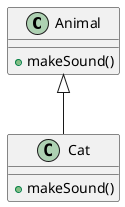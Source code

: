 @startuml


class Animal {
    +makeSound()
}

class Cat extends Animal {
    +makeSound()
}

@enduml


@startuml

class Vehicle {
    +drive()
}

class Car extends Vehicle {
    +drive()
}

@enduml



@startuml

class Shape{
    +getArea()
}

class Rectangle extends Shape{
    -width 
    -length 
    +__construct()
    +getArea()
}

@enduml



@startuml

class Employee{
    +work() 
    +getSalary()
}

class HRManager extends Employee{
    +work() 
    +AddEmployee()

}

@enduml



@startuml

class BankAccount{
    -balance
    +deposit() 
    +withdraw() 
    +getBalance()
}

class SavingsAccount extends BankAccount{
    +withdraw()
}

@enduml



@startuml

class Animal2{
    +move()
}

class Cheetah extends Animal2{
    +move()
}

@enduml



@startuml

class Person{
    +firstName 
    +lastName 
    +getFirstName() 
    +getLastName()
}

class Employee2 extends Person{
    +employeeId 
    +employeeTitle 
    +getEmployeeID()
    +getLastName()
}

@enduml



@startuml

class Shape2{
    +name 
    +length 
    +width 
    +getPerimater() 
    +getArea()
}

class Circle extends Shape2{
    +radius 
    +getPerimeter() 
    +getArea()
}

@enduml



@startuml

class Vehicle2{
    +make 
    +model 
    +year 
    +fuelType 
    +totLitres 
    +startKilometres 
    +endKilometres 
    +startFuel
    +endFuel 
    +getFuelEfficiency()
    +getDistanceTravelled()
    +getMaxSpeed()
}

class Truck extends Vehicle2{
    +getFuelEfficiency()
    +getDistanceTravelled()
    +getMaxSpeed()
}

class Car2 extends Vehicle2{
    +getFuelEfficiency()
    +getDistanceTravelled()
    +getMaxSpeed()
}

class Motorcycle extends Vehicle2{
    +getFuelEfficiency()
    +getDistanceTravelled()
    +getMaxSpeed()
}



@enduml



@startuml

class Employee3{
    -name
    -address
    -salary
    -jobTitle
    +calculateBonus()
    +performReport()
    +managePro()
}

class Manager extends Employee3{
    +calculateBonus()
    +performReport()
    +managePro()
}

class Developer extends Employee3{
    +calculateBonus()
    +performReport()
    +managePro() 
}

class Programmer extends Employee3{
    +calculateBonus()
    +performReport()
    +managePro()
}

@enduml
